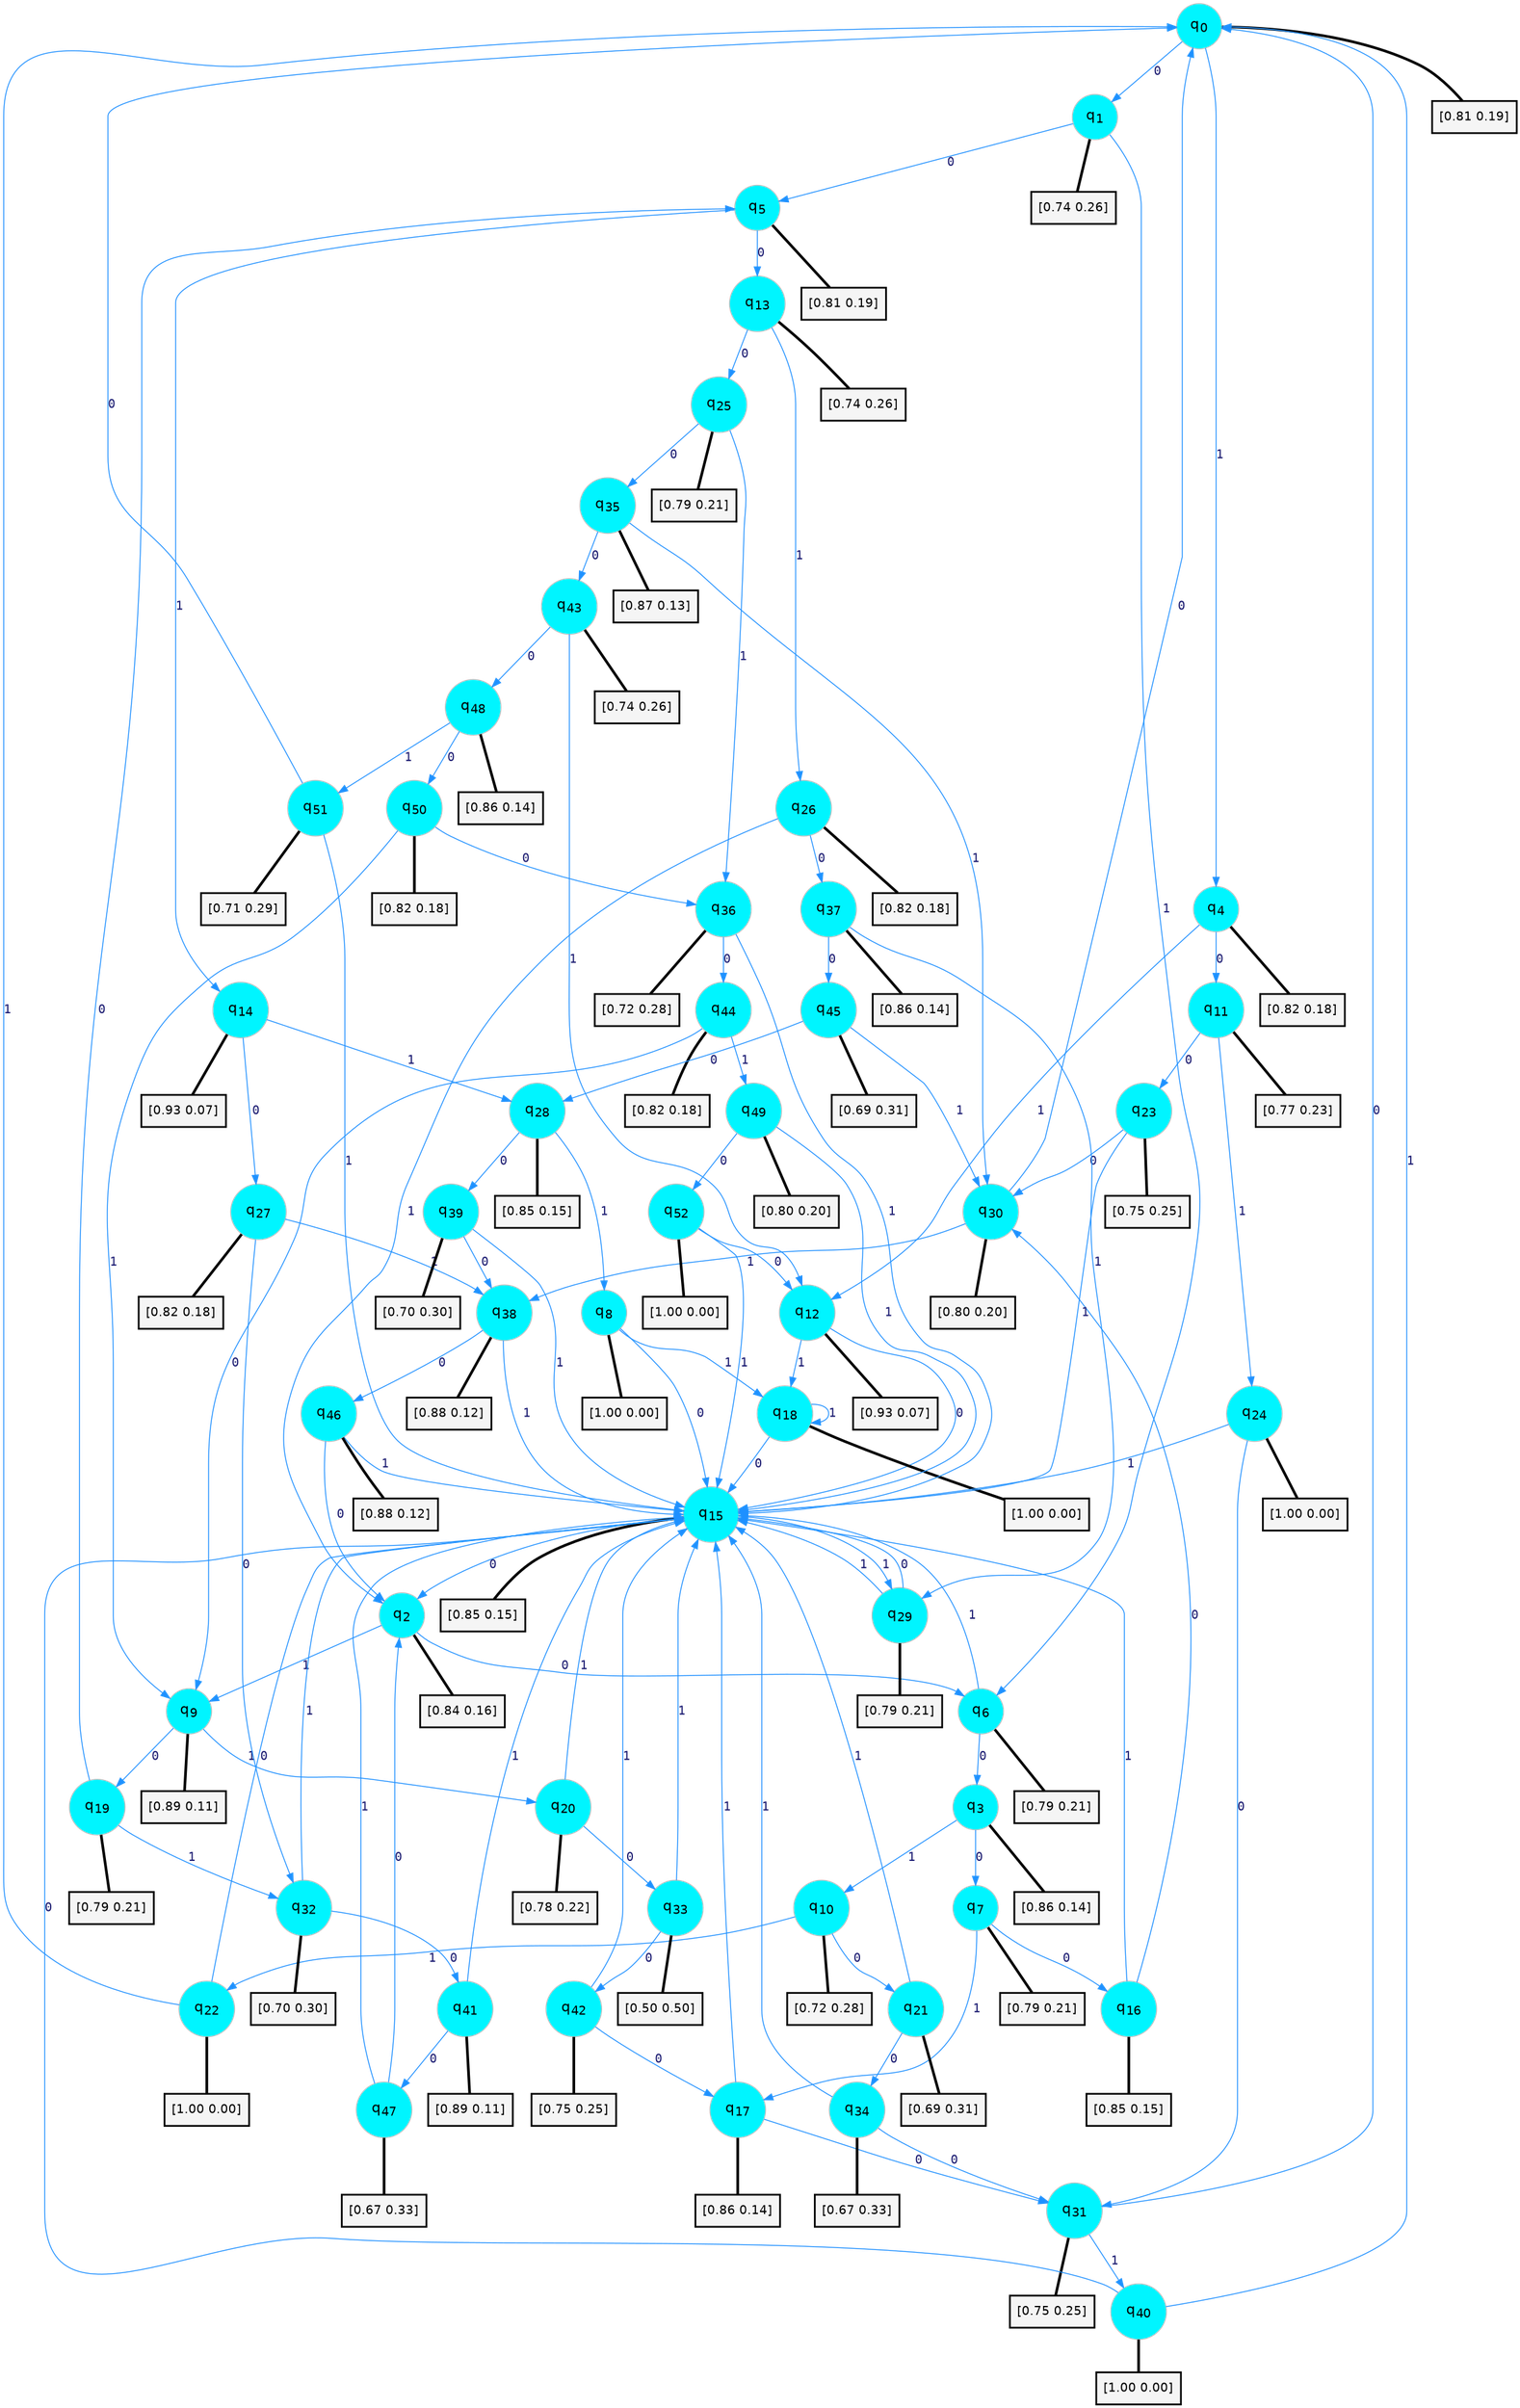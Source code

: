 digraph G {
graph [
bgcolor=transparent, dpi=300, rankdir=TD, size="40,25"];
node [
color=gray, fillcolor=turquoise1, fontcolor=black, fontname=Helvetica, fontsize=16, fontweight=bold, shape=circle, style=filled];
edge [
arrowsize=1, color=dodgerblue1, fontcolor=midnightblue, fontname=courier, fontweight=bold, penwidth=1, style=solid, weight=20];
0[label=<q<SUB>0</SUB>>];
1[label=<q<SUB>1</SUB>>];
2[label=<q<SUB>2</SUB>>];
3[label=<q<SUB>3</SUB>>];
4[label=<q<SUB>4</SUB>>];
5[label=<q<SUB>5</SUB>>];
6[label=<q<SUB>6</SUB>>];
7[label=<q<SUB>7</SUB>>];
8[label=<q<SUB>8</SUB>>];
9[label=<q<SUB>9</SUB>>];
10[label=<q<SUB>10</SUB>>];
11[label=<q<SUB>11</SUB>>];
12[label=<q<SUB>12</SUB>>];
13[label=<q<SUB>13</SUB>>];
14[label=<q<SUB>14</SUB>>];
15[label=<q<SUB>15</SUB>>];
16[label=<q<SUB>16</SUB>>];
17[label=<q<SUB>17</SUB>>];
18[label=<q<SUB>18</SUB>>];
19[label=<q<SUB>19</SUB>>];
20[label=<q<SUB>20</SUB>>];
21[label=<q<SUB>21</SUB>>];
22[label=<q<SUB>22</SUB>>];
23[label=<q<SUB>23</SUB>>];
24[label=<q<SUB>24</SUB>>];
25[label=<q<SUB>25</SUB>>];
26[label=<q<SUB>26</SUB>>];
27[label=<q<SUB>27</SUB>>];
28[label=<q<SUB>28</SUB>>];
29[label=<q<SUB>29</SUB>>];
30[label=<q<SUB>30</SUB>>];
31[label=<q<SUB>31</SUB>>];
32[label=<q<SUB>32</SUB>>];
33[label=<q<SUB>33</SUB>>];
34[label=<q<SUB>34</SUB>>];
35[label=<q<SUB>35</SUB>>];
36[label=<q<SUB>36</SUB>>];
37[label=<q<SUB>37</SUB>>];
38[label=<q<SUB>38</SUB>>];
39[label=<q<SUB>39</SUB>>];
40[label=<q<SUB>40</SUB>>];
41[label=<q<SUB>41</SUB>>];
42[label=<q<SUB>42</SUB>>];
43[label=<q<SUB>43</SUB>>];
44[label=<q<SUB>44</SUB>>];
45[label=<q<SUB>45</SUB>>];
46[label=<q<SUB>46</SUB>>];
47[label=<q<SUB>47</SUB>>];
48[label=<q<SUB>48</SUB>>];
49[label=<q<SUB>49</SUB>>];
50[label=<q<SUB>50</SUB>>];
51[label=<q<SUB>51</SUB>>];
52[label=<q<SUB>52</SUB>>];
53[label="[0.81 0.19]", shape=box,fontcolor=black, fontname=Helvetica, fontsize=14, penwidth=2, fillcolor=whitesmoke,color=black];
54[label="[0.74 0.26]", shape=box,fontcolor=black, fontname=Helvetica, fontsize=14, penwidth=2, fillcolor=whitesmoke,color=black];
55[label="[0.84 0.16]", shape=box,fontcolor=black, fontname=Helvetica, fontsize=14, penwidth=2, fillcolor=whitesmoke,color=black];
56[label="[0.86 0.14]", shape=box,fontcolor=black, fontname=Helvetica, fontsize=14, penwidth=2, fillcolor=whitesmoke,color=black];
57[label="[0.82 0.18]", shape=box,fontcolor=black, fontname=Helvetica, fontsize=14, penwidth=2, fillcolor=whitesmoke,color=black];
58[label="[0.81 0.19]", shape=box,fontcolor=black, fontname=Helvetica, fontsize=14, penwidth=2, fillcolor=whitesmoke,color=black];
59[label="[0.79 0.21]", shape=box,fontcolor=black, fontname=Helvetica, fontsize=14, penwidth=2, fillcolor=whitesmoke,color=black];
60[label="[0.79 0.21]", shape=box,fontcolor=black, fontname=Helvetica, fontsize=14, penwidth=2, fillcolor=whitesmoke,color=black];
61[label="[1.00 0.00]", shape=box,fontcolor=black, fontname=Helvetica, fontsize=14, penwidth=2, fillcolor=whitesmoke,color=black];
62[label="[0.89 0.11]", shape=box,fontcolor=black, fontname=Helvetica, fontsize=14, penwidth=2, fillcolor=whitesmoke,color=black];
63[label="[0.72 0.28]", shape=box,fontcolor=black, fontname=Helvetica, fontsize=14, penwidth=2, fillcolor=whitesmoke,color=black];
64[label="[0.77 0.23]", shape=box,fontcolor=black, fontname=Helvetica, fontsize=14, penwidth=2, fillcolor=whitesmoke,color=black];
65[label="[0.93 0.07]", shape=box,fontcolor=black, fontname=Helvetica, fontsize=14, penwidth=2, fillcolor=whitesmoke,color=black];
66[label="[0.74 0.26]", shape=box,fontcolor=black, fontname=Helvetica, fontsize=14, penwidth=2, fillcolor=whitesmoke,color=black];
67[label="[0.93 0.07]", shape=box,fontcolor=black, fontname=Helvetica, fontsize=14, penwidth=2, fillcolor=whitesmoke,color=black];
68[label="[0.85 0.15]", shape=box,fontcolor=black, fontname=Helvetica, fontsize=14, penwidth=2, fillcolor=whitesmoke,color=black];
69[label="[0.85 0.15]", shape=box,fontcolor=black, fontname=Helvetica, fontsize=14, penwidth=2, fillcolor=whitesmoke,color=black];
70[label="[0.86 0.14]", shape=box,fontcolor=black, fontname=Helvetica, fontsize=14, penwidth=2, fillcolor=whitesmoke,color=black];
71[label="[1.00 0.00]", shape=box,fontcolor=black, fontname=Helvetica, fontsize=14, penwidth=2, fillcolor=whitesmoke,color=black];
72[label="[0.79 0.21]", shape=box,fontcolor=black, fontname=Helvetica, fontsize=14, penwidth=2, fillcolor=whitesmoke,color=black];
73[label="[0.78 0.22]", shape=box,fontcolor=black, fontname=Helvetica, fontsize=14, penwidth=2, fillcolor=whitesmoke,color=black];
74[label="[0.69 0.31]", shape=box,fontcolor=black, fontname=Helvetica, fontsize=14, penwidth=2, fillcolor=whitesmoke,color=black];
75[label="[1.00 0.00]", shape=box,fontcolor=black, fontname=Helvetica, fontsize=14, penwidth=2, fillcolor=whitesmoke,color=black];
76[label="[0.75 0.25]", shape=box,fontcolor=black, fontname=Helvetica, fontsize=14, penwidth=2, fillcolor=whitesmoke,color=black];
77[label="[1.00 0.00]", shape=box,fontcolor=black, fontname=Helvetica, fontsize=14, penwidth=2, fillcolor=whitesmoke,color=black];
78[label="[0.79 0.21]", shape=box,fontcolor=black, fontname=Helvetica, fontsize=14, penwidth=2, fillcolor=whitesmoke,color=black];
79[label="[0.82 0.18]", shape=box,fontcolor=black, fontname=Helvetica, fontsize=14, penwidth=2, fillcolor=whitesmoke,color=black];
80[label="[0.82 0.18]", shape=box,fontcolor=black, fontname=Helvetica, fontsize=14, penwidth=2, fillcolor=whitesmoke,color=black];
81[label="[0.85 0.15]", shape=box,fontcolor=black, fontname=Helvetica, fontsize=14, penwidth=2, fillcolor=whitesmoke,color=black];
82[label="[0.79 0.21]", shape=box,fontcolor=black, fontname=Helvetica, fontsize=14, penwidth=2, fillcolor=whitesmoke,color=black];
83[label="[0.80 0.20]", shape=box,fontcolor=black, fontname=Helvetica, fontsize=14, penwidth=2, fillcolor=whitesmoke,color=black];
84[label="[0.75 0.25]", shape=box,fontcolor=black, fontname=Helvetica, fontsize=14, penwidth=2, fillcolor=whitesmoke,color=black];
85[label="[0.70 0.30]", shape=box,fontcolor=black, fontname=Helvetica, fontsize=14, penwidth=2, fillcolor=whitesmoke,color=black];
86[label="[0.50 0.50]", shape=box,fontcolor=black, fontname=Helvetica, fontsize=14, penwidth=2, fillcolor=whitesmoke,color=black];
87[label="[0.67 0.33]", shape=box,fontcolor=black, fontname=Helvetica, fontsize=14, penwidth=2, fillcolor=whitesmoke,color=black];
88[label="[0.87 0.13]", shape=box,fontcolor=black, fontname=Helvetica, fontsize=14, penwidth=2, fillcolor=whitesmoke,color=black];
89[label="[0.72 0.28]", shape=box,fontcolor=black, fontname=Helvetica, fontsize=14, penwidth=2, fillcolor=whitesmoke,color=black];
90[label="[0.86 0.14]", shape=box,fontcolor=black, fontname=Helvetica, fontsize=14, penwidth=2, fillcolor=whitesmoke,color=black];
91[label="[0.88 0.12]", shape=box,fontcolor=black, fontname=Helvetica, fontsize=14, penwidth=2, fillcolor=whitesmoke,color=black];
92[label="[0.70 0.30]", shape=box,fontcolor=black, fontname=Helvetica, fontsize=14, penwidth=2, fillcolor=whitesmoke,color=black];
93[label="[1.00 0.00]", shape=box,fontcolor=black, fontname=Helvetica, fontsize=14, penwidth=2, fillcolor=whitesmoke,color=black];
94[label="[0.89 0.11]", shape=box,fontcolor=black, fontname=Helvetica, fontsize=14, penwidth=2, fillcolor=whitesmoke,color=black];
95[label="[0.75 0.25]", shape=box,fontcolor=black, fontname=Helvetica, fontsize=14, penwidth=2, fillcolor=whitesmoke,color=black];
96[label="[0.74 0.26]", shape=box,fontcolor=black, fontname=Helvetica, fontsize=14, penwidth=2, fillcolor=whitesmoke,color=black];
97[label="[0.82 0.18]", shape=box,fontcolor=black, fontname=Helvetica, fontsize=14, penwidth=2, fillcolor=whitesmoke,color=black];
98[label="[0.69 0.31]", shape=box,fontcolor=black, fontname=Helvetica, fontsize=14, penwidth=2, fillcolor=whitesmoke,color=black];
99[label="[0.88 0.12]", shape=box,fontcolor=black, fontname=Helvetica, fontsize=14, penwidth=2, fillcolor=whitesmoke,color=black];
100[label="[0.67 0.33]", shape=box,fontcolor=black, fontname=Helvetica, fontsize=14, penwidth=2, fillcolor=whitesmoke,color=black];
101[label="[0.86 0.14]", shape=box,fontcolor=black, fontname=Helvetica, fontsize=14, penwidth=2, fillcolor=whitesmoke,color=black];
102[label="[0.80 0.20]", shape=box,fontcolor=black, fontname=Helvetica, fontsize=14, penwidth=2, fillcolor=whitesmoke,color=black];
103[label="[0.82 0.18]", shape=box,fontcolor=black, fontname=Helvetica, fontsize=14, penwidth=2, fillcolor=whitesmoke,color=black];
104[label="[0.71 0.29]", shape=box,fontcolor=black, fontname=Helvetica, fontsize=14, penwidth=2, fillcolor=whitesmoke,color=black];
105[label="[1.00 0.00]", shape=box,fontcolor=black, fontname=Helvetica, fontsize=14, penwidth=2, fillcolor=whitesmoke,color=black];
0->1 [label=0];
0->4 [label=1];
0->53 [arrowhead=none, penwidth=3,color=black];
1->5 [label=0];
1->6 [label=1];
1->54 [arrowhead=none, penwidth=3,color=black];
2->6 [label=0];
2->9 [label=1];
2->55 [arrowhead=none, penwidth=3,color=black];
3->7 [label=0];
3->10 [label=1];
3->56 [arrowhead=none, penwidth=3,color=black];
4->11 [label=0];
4->12 [label=1];
4->57 [arrowhead=none, penwidth=3,color=black];
5->13 [label=0];
5->14 [label=1];
5->58 [arrowhead=none, penwidth=3,color=black];
6->3 [label=0];
6->15 [label=1];
6->59 [arrowhead=none, penwidth=3,color=black];
7->16 [label=0];
7->17 [label=1];
7->60 [arrowhead=none, penwidth=3,color=black];
8->15 [label=0];
8->18 [label=1];
8->61 [arrowhead=none, penwidth=3,color=black];
9->19 [label=0];
9->20 [label=1];
9->62 [arrowhead=none, penwidth=3,color=black];
10->21 [label=0];
10->22 [label=1];
10->63 [arrowhead=none, penwidth=3,color=black];
11->23 [label=0];
11->24 [label=1];
11->64 [arrowhead=none, penwidth=3,color=black];
12->15 [label=0];
12->18 [label=1];
12->65 [arrowhead=none, penwidth=3,color=black];
13->25 [label=0];
13->26 [label=1];
13->66 [arrowhead=none, penwidth=3,color=black];
14->27 [label=0];
14->28 [label=1];
14->67 [arrowhead=none, penwidth=3,color=black];
15->2 [label=0];
15->29 [label=1];
15->68 [arrowhead=none, penwidth=3,color=black];
16->30 [label=0];
16->15 [label=1];
16->69 [arrowhead=none, penwidth=3,color=black];
17->31 [label=0];
17->15 [label=1];
17->70 [arrowhead=none, penwidth=3,color=black];
18->15 [label=0];
18->18 [label=1];
18->71 [arrowhead=none, penwidth=3,color=black];
19->5 [label=0];
19->32 [label=1];
19->72 [arrowhead=none, penwidth=3,color=black];
20->33 [label=0];
20->15 [label=1];
20->73 [arrowhead=none, penwidth=3,color=black];
21->34 [label=0];
21->15 [label=1];
21->74 [arrowhead=none, penwidth=3,color=black];
22->15 [label=0];
22->0 [label=1];
22->75 [arrowhead=none, penwidth=3,color=black];
23->30 [label=0];
23->15 [label=1];
23->76 [arrowhead=none, penwidth=3,color=black];
24->31 [label=0];
24->15 [label=1];
24->77 [arrowhead=none, penwidth=3,color=black];
25->35 [label=0];
25->36 [label=1];
25->78 [arrowhead=none, penwidth=3,color=black];
26->37 [label=0];
26->2 [label=1];
26->79 [arrowhead=none, penwidth=3,color=black];
27->32 [label=0];
27->38 [label=1];
27->80 [arrowhead=none, penwidth=3,color=black];
28->39 [label=0];
28->8 [label=1];
28->81 [arrowhead=none, penwidth=3,color=black];
29->15 [label=0];
29->15 [label=1];
29->82 [arrowhead=none, penwidth=3,color=black];
30->0 [label=0];
30->38 [label=1];
30->83 [arrowhead=none, penwidth=3,color=black];
31->0 [label=0];
31->40 [label=1];
31->84 [arrowhead=none, penwidth=3,color=black];
32->41 [label=0];
32->15 [label=1];
32->85 [arrowhead=none, penwidth=3,color=black];
33->42 [label=0];
33->15 [label=1];
33->86 [arrowhead=none, penwidth=3,color=black];
34->31 [label=0];
34->15 [label=1];
34->87 [arrowhead=none, penwidth=3,color=black];
35->43 [label=0];
35->30 [label=1];
35->88 [arrowhead=none, penwidth=3,color=black];
36->44 [label=0];
36->15 [label=1];
36->89 [arrowhead=none, penwidth=3,color=black];
37->45 [label=0];
37->29 [label=1];
37->90 [arrowhead=none, penwidth=3,color=black];
38->46 [label=0];
38->15 [label=1];
38->91 [arrowhead=none, penwidth=3,color=black];
39->38 [label=0];
39->15 [label=1];
39->92 [arrowhead=none, penwidth=3,color=black];
40->15 [label=0];
40->0 [label=1];
40->93 [arrowhead=none, penwidth=3,color=black];
41->47 [label=0];
41->15 [label=1];
41->94 [arrowhead=none, penwidth=3,color=black];
42->17 [label=0];
42->15 [label=1];
42->95 [arrowhead=none, penwidth=3,color=black];
43->48 [label=0];
43->12 [label=1];
43->96 [arrowhead=none, penwidth=3,color=black];
44->9 [label=0];
44->49 [label=1];
44->97 [arrowhead=none, penwidth=3,color=black];
45->28 [label=0];
45->30 [label=1];
45->98 [arrowhead=none, penwidth=3,color=black];
46->2 [label=0];
46->15 [label=1];
46->99 [arrowhead=none, penwidth=3,color=black];
47->2 [label=0];
47->15 [label=1];
47->100 [arrowhead=none, penwidth=3,color=black];
48->50 [label=0];
48->51 [label=1];
48->101 [arrowhead=none, penwidth=3,color=black];
49->52 [label=0];
49->15 [label=1];
49->102 [arrowhead=none, penwidth=3,color=black];
50->36 [label=0];
50->9 [label=1];
50->103 [arrowhead=none, penwidth=3,color=black];
51->0 [label=0];
51->15 [label=1];
51->104 [arrowhead=none, penwidth=3,color=black];
52->12 [label=0];
52->15 [label=1];
52->105 [arrowhead=none, penwidth=3,color=black];
}
